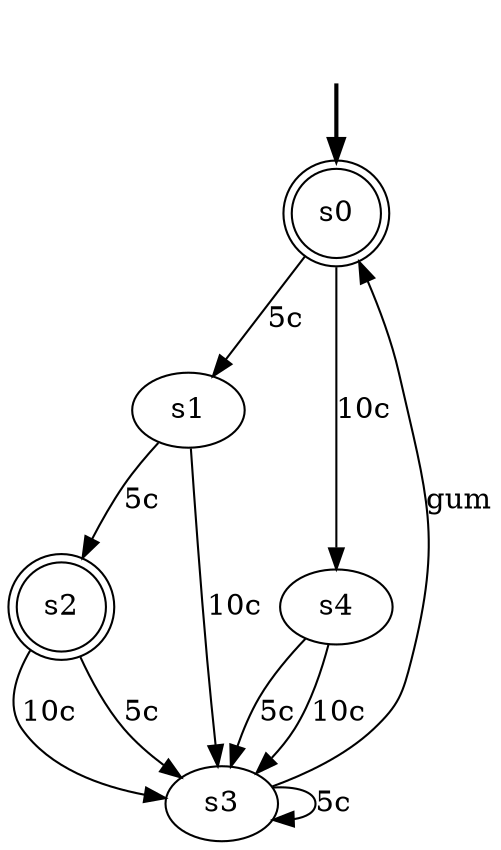 digraph {
	fake [style=invisible]
	s1
	s2 [shape=doublecircle]
	s4
	s0 [root=true shape=doublecircle]
	s3
	fake -> s0 [style=bold]
	s0 -> s1 [label="5c"]
	s0 -> s4 [label="10c"]
	s1 -> s2 [label="5c"]
	s1 -> s3 [label="10c"]
	s4 -> s3 [label="5c"]
	s4 -> s3 [label="10c"]
	s2 -> s3 [label="10c"]
	s2 -> s3 [label="5c"]
	s3 -> s3 [label="5c"]
	s3 -> s0 [label=gum]
}
